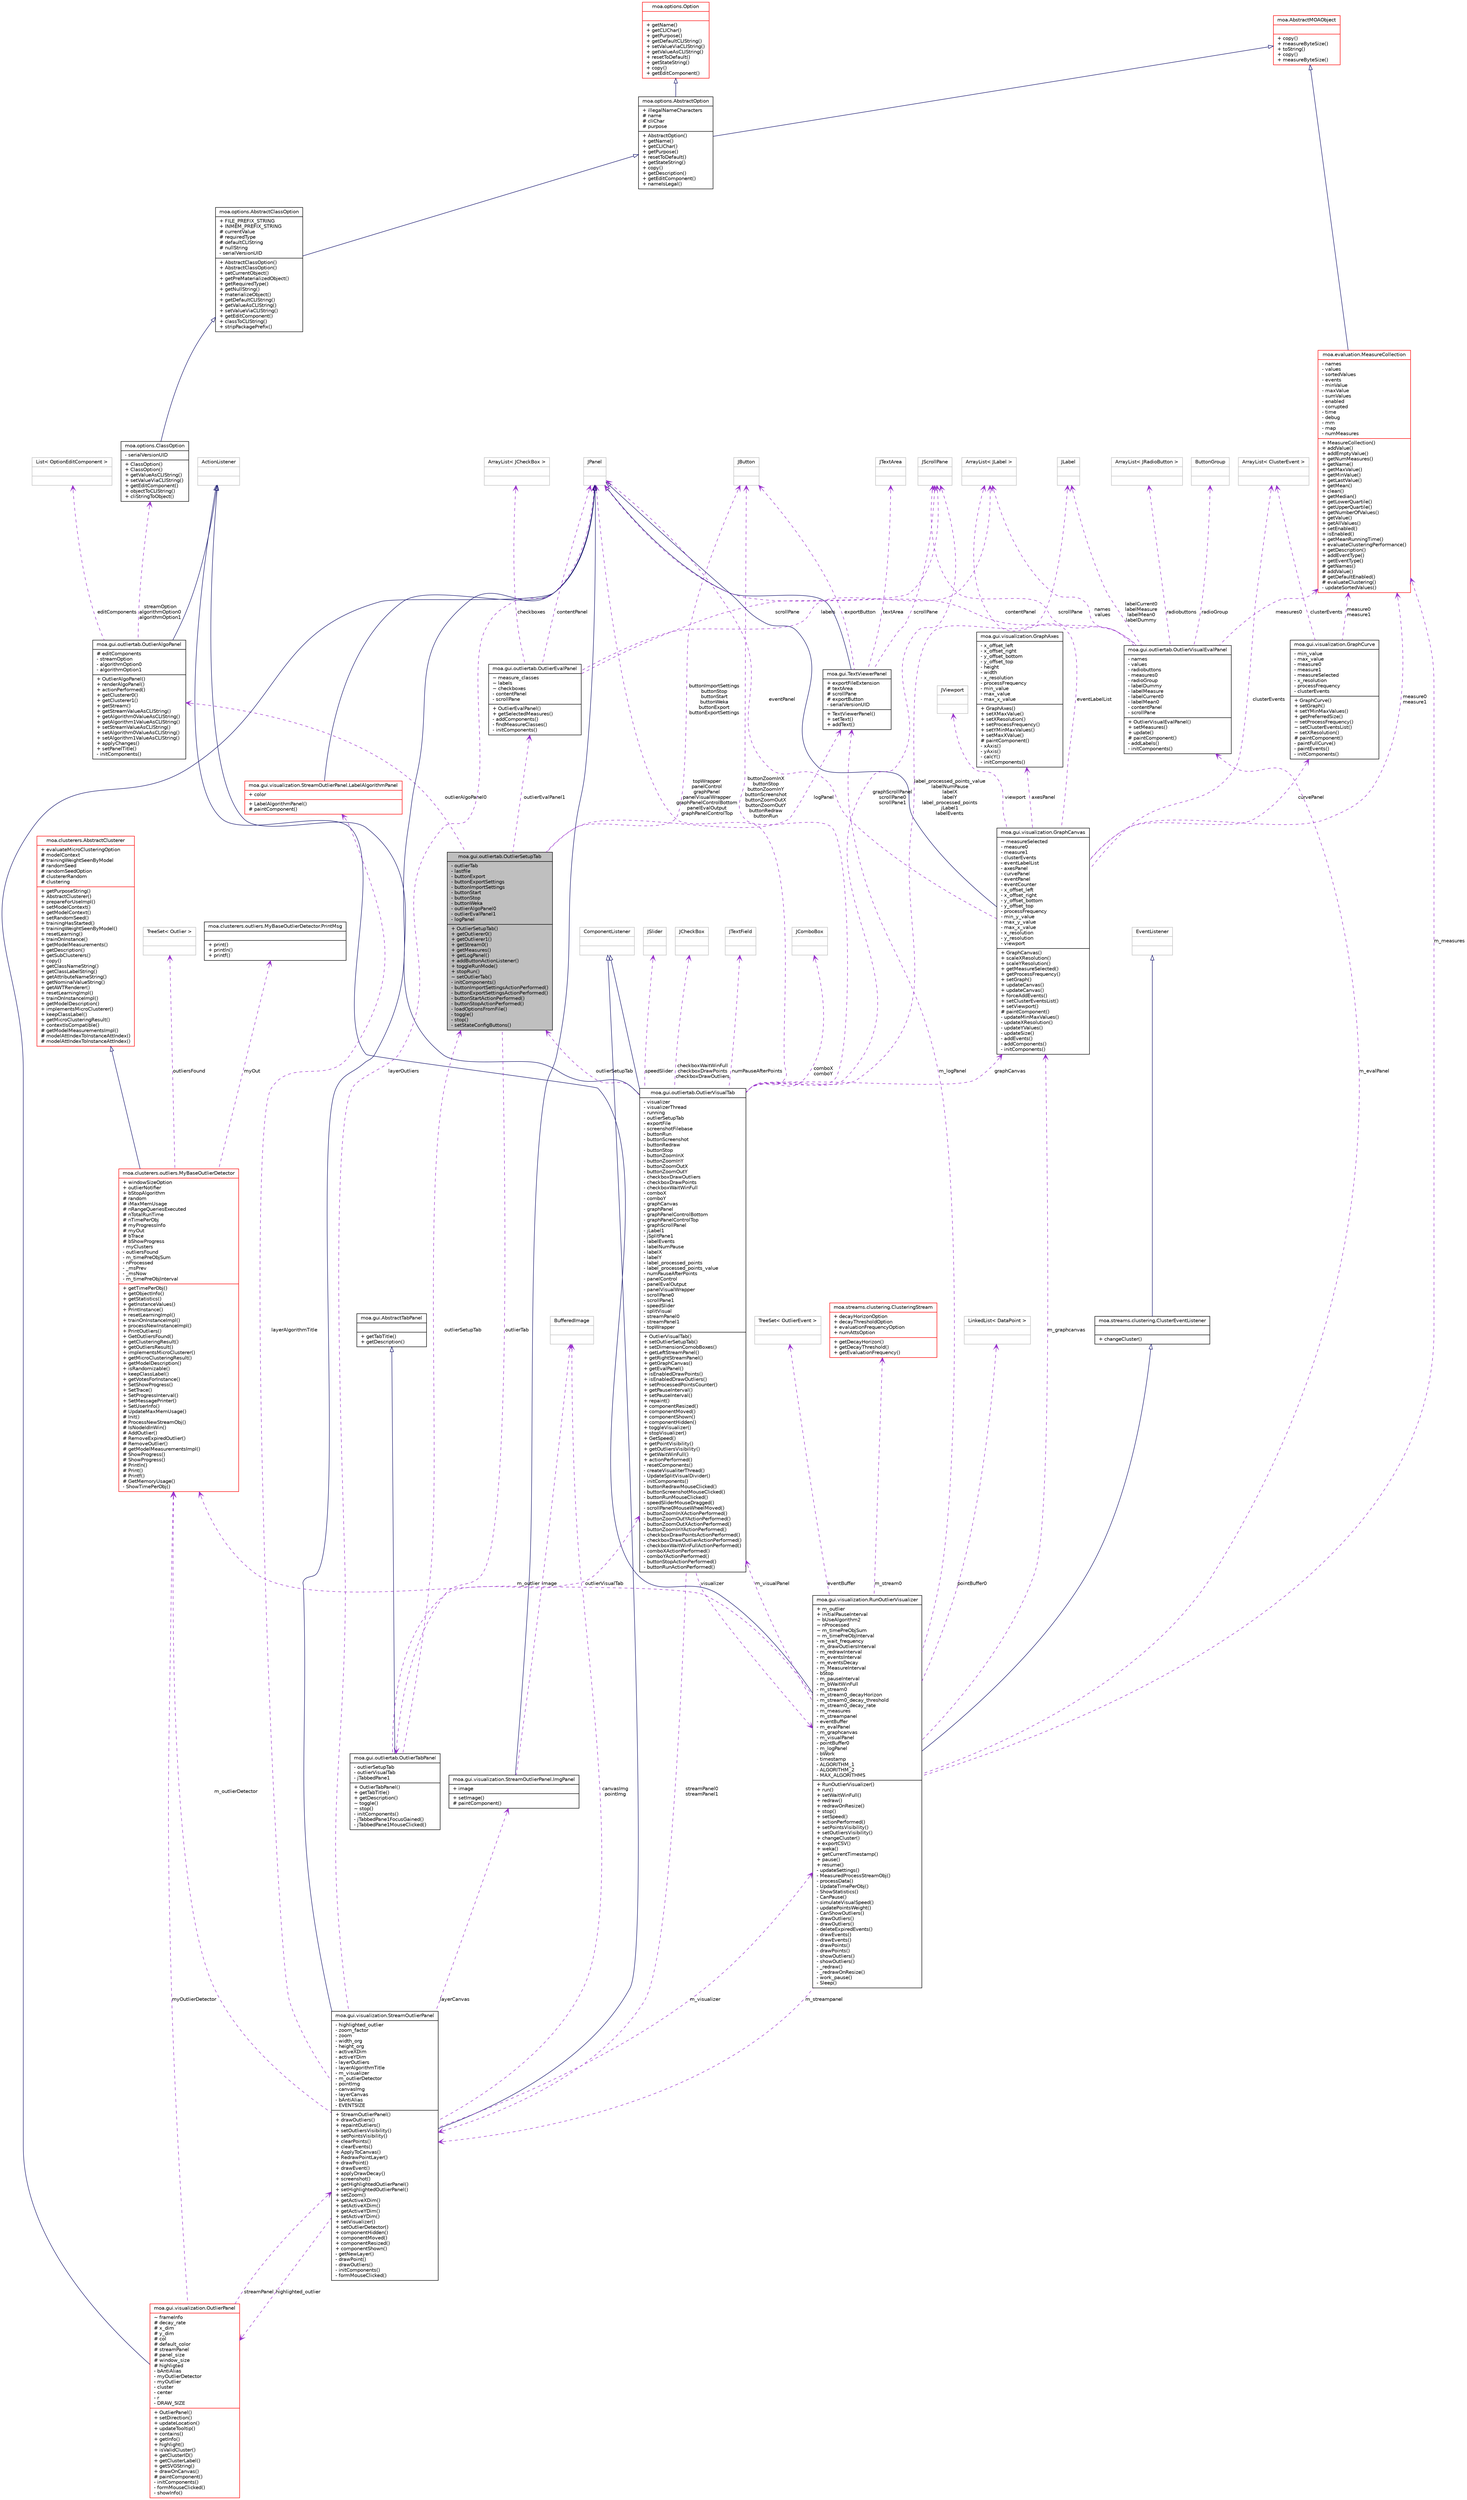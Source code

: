 digraph G
{
  edge [fontname="Helvetica",fontsize="10",labelfontname="Helvetica",labelfontsize="10"];
  node [fontname="Helvetica",fontsize="10",shape=record];
  Node1 [label="{moa.gui.outliertab.OutlierSetupTab\n|- outlierTab\l- lastfile\l- buttonExport\l- buttonExportSettings\l- buttonImportSettings\l- buttonStart\l- buttonStop\l- buttonWeka\l- outlierAlgoPanel0\l- outlierEvalPanel1\l- logPanel\l|+ OutlierSetupTab()\l+ getOutlierer0()\l+ getOutlierer1()\l+ getStream0()\l+ getMeasures()\l+ getLogPanel()\l+ addButtonActionListener()\l+ toggleRunMode()\l+ stopRun()\l~ setOutlierTab()\l- initComponents()\l- buttonImportSettingsActionPerformed()\l- buttonExportSettingsActionPerformed()\l- buttonStartActionPerformed()\l- buttonStopActionPerformed()\l- loadOptionsFromFile()\l- toggle()\l- stop()\l- setStateConfigButtons()\l}",height=0.2,width=0.4,color="black", fillcolor="grey75", style="filled" fontcolor="black"];
  Node2 -> Node1 [dir=back,color="darkorchid3",fontsize="10",style="dashed",label="outlierAlgoPanel0",arrowtail="open",fontname="Helvetica"];
  Node2 [label="{moa.gui.outliertab.OutlierAlgoPanel\n|# editComponents\l- streamOption\l- algorithmOption0\l- algorithmOption1\l|+ OutlierAlgoPanel()\l+ renderAlgoPanel()\l+ actionPerformed()\l+ getClusterer0()\l+ getClusterer1()\l+ getStream()\l+ getStreamValueAsCLIString()\l+ getAlgorithm0ValueAsCLIString()\l+ getAlgorithm1ValueAsCLIString()\l+ setStreamValueAsCLIString()\l+ setAlgorithm0ValueAsCLIString()\l+ setAlgorithm1ValueAsCLIString()\l+ applyChanges()\l+ setPanelTitle()\l- initComponents()\l}",height=0.2,width=0.4,color="black", fillcolor="white", style="filled",URL="$classmoa_1_1gui_1_1outliertab_1_1OutlierAlgoPanel.html"];
  Node3 -> Node2 [dir=back,color="midnightblue",fontsize="10",style="solid",arrowtail="empty",fontname="Helvetica"];
  Node3 [label="{ActionListener\n||}",height=0.2,width=0.4,color="grey75", fillcolor="white", style="filled"];
  Node4 -> Node2 [dir=back,color="darkorchid3",fontsize="10",style="dashed",label="streamOption\nalgorithmOption0\nalgorithmOption1",arrowtail="open",fontname="Helvetica"];
  Node4 [label="{moa.options.ClassOption\n|- serialVersionUID\l|+ ClassOption()\l+ ClassOption()\l+ getValueAsCLIString()\l+ setValueViaCLIString()\l+ getEditComponent()\l+ objectToCLIString()\l+ cliStringToObject()\l}",height=0.2,width=0.4,color="black", fillcolor="white", style="filled",URL="$classmoa_1_1options_1_1ClassOption.html",tooltip="Class option."];
  Node5 -> Node4 [dir=back,color="midnightblue",fontsize="10",style="solid",arrowtail="empty",fontname="Helvetica"];
  Node5 [label="{moa.options.AbstractClassOption\n|+ FILE_PREFIX_STRING\l+ INMEM_PREFIX_STRING\l# currentValue\l# requiredType\l# defaultCLIString\l# nullString\l- serialVersionUID\l|+ AbstractClassOption()\l+ AbstractClassOption()\l+ setCurrentObject()\l+ getPreMaterializedObject()\l+ getRequiredType()\l+ getNullString()\l+ materializeObject()\l+ getDefaultCLIString()\l+ getValueAsCLIString()\l+ setValueViaCLIString()\l+ getEditComponent()\l+ classToCLIString()\l+ stripPackagePrefix()\l}",height=0.2,width=0.4,color="black", fillcolor="white", style="filled",URL="$classmoa_1_1options_1_1AbstractClassOption.html",tooltip="Abstract class option."];
  Node6 -> Node5 [dir=back,color="midnightblue",fontsize="10",style="solid",arrowtail="empty",fontname="Helvetica"];
  Node6 [label="{moa.options.AbstractOption\n|+ illegalNameCharacters\l# name\l# cliChar\l# purpose\l|+ AbstractOption()\l+ getName()\l+ getCLIChar()\l+ getPurpose()\l+ resetToDefault()\l+ getStateString()\l+ copy()\l+ getDescription()\l+ getEditComponent()\l+ nameIsLegal()\l}",height=0.2,width=0.4,color="black", fillcolor="white", style="filled",URL="$classmoa_1_1options_1_1AbstractOption.html",tooltip="Abstract option."];
  Node7 -> Node6 [dir=back,color="midnightblue",fontsize="10",style="solid",arrowtail="empty",fontname="Helvetica"];
  Node7 [label="{moa.AbstractMOAObject\n||+ copy()\l+ measureByteSize()\l+ toString()\l+ copy()\l+ measureByteSize()\l}",height=0.2,width=0.4,color="red", fillcolor="white", style="filled",URL="$classmoa_1_1AbstractMOAObject.html",tooltip="Abstract MOA Object."];
  Node8 -> Node6 [dir=back,color="midnightblue",fontsize="10",style="solid",arrowtail="empty",fontname="Helvetica"];
  Node8 [label="{moa.options.Option\n||+ getName()\l+ getCLIChar()\l+ getPurpose()\l+ getDefaultCLIString()\l+ setValueViaCLIString()\l+ getValueAsCLIString()\l+ resetToDefault()\l+ getStateString()\l+ copy()\l+ getEditComponent()\l}",height=0.2,width=0.4,color="red", fillcolor="white", style="filled",URL="$interfacemoa_1_1options_1_1Option.html",tooltip="Interface representing an option or parameter."];
  Node9 -> Node2 [dir=back,color="darkorchid3",fontsize="10",style="dashed",label="editComponents",arrowtail="open",fontname="Helvetica"];
  Node9 [label="{List\< OptionEditComponent \>\n||}",height=0.2,width=0.4,color="grey75", fillcolor="white", style="filled"];
  Node10 -> Node1 [dir=back,color="darkorchid3",fontsize="10",style="dashed",label="buttonImportSettings\nbuttonStop\nbuttonStart\nbuttonWeka\nbuttonExport\nbuttonExportSettings",arrowtail="open",fontname="Helvetica"];
  Node10 [label="{JButton\n||}",height=0.2,width=0.4,color="grey75", fillcolor="white", style="filled"];
  Node11 -> Node1 [dir=back,color="darkorchid3",fontsize="10",style="dashed",label="logPanel",arrowtail="open",fontname="Helvetica"];
  Node11 [label="{moa.gui.TextViewerPanel\n|+ exportFileExtension\l# textArea\l# scrollPane\l# exportButton\l- serialVersionUID\l|+ TextViewerPanel()\l+ setText()\l+ addText()\l}",height=0.2,width=0.4,color="black", fillcolor="white", style="filled",URL="$classmoa_1_1gui_1_1TextViewerPanel.html",tooltip="This panel displays text."];
  Node12 -> Node11 [dir=back,color="midnightblue",fontsize="10",style="solid",arrowtail="empty",fontname="Helvetica"];
  Node12 [label="{JPanel\n||}",height=0.2,width=0.4,color="grey75", fillcolor="white", style="filled"];
  Node10 -> Node11 [dir=back,color="darkorchid3",fontsize="10",style="dashed",label="exportButton",arrowtail="open",fontname="Helvetica"];
  Node13 -> Node11 [dir=back,color="darkorchid3",fontsize="10",style="dashed",label="textArea",arrowtail="open",fontname="Helvetica"];
  Node13 [label="{JTextArea\n||}",height=0.2,width=0.4,color="grey75", fillcolor="white", style="filled"];
  Node14 -> Node11 [dir=back,color="darkorchid3",fontsize="10",style="dashed",label="scrollPane",arrowtail="open",fontname="Helvetica"];
  Node14 [label="{JScrollPane\n||}",height=0.2,width=0.4,color="grey75", fillcolor="white", style="filled"];
  Node15 -> Node1 [dir=back,color="darkorchid3",fontsize="10",style="dashed",label="outlierEvalPanel1",arrowtail="open",fontname="Helvetica"];
  Node15 [label="{moa.gui.outliertab.OutlierEvalPanel\n|~ measure_classes\l~ labels\l~ checkboxes\l- contentPanel\l- scrollPane\l|+ OutlierEvalPanel()\l+ getSelectedMeasures()\l- addComponents()\l- findMeasureClasses()\l- initComponents()\l}",height=0.2,width=0.4,color="black", fillcolor="white", style="filled",URL="$classmoa_1_1gui_1_1outliertab_1_1OutlierEvalPanel.html"];
  Node16 -> Node15 [dir=back,color="darkorchid3",fontsize="10",style="dashed",label="checkboxes",arrowtail="open",fontname="Helvetica"];
  Node16 [label="{ArrayList\< JCheckBox \>\n||}",height=0.2,width=0.4,color="grey75", fillcolor="white", style="filled"];
  Node17 -> Node15 [dir=back,color="darkorchid3",fontsize="10",style="dashed",label="labels",arrowtail="open",fontname="Helvetica"];
  Node17 [label="{ArrayList\< JLabel \>\n||}",height=0.2,width=0.4,color="grey75", fillcolor="white", style="filled"];
  Node12 -> Node15 [dir=back,color="darkorchid3",fontsize="10",style="dashed",label="contentPanel",arrowtail="open",fontname="Helvetica"];
  Node14 -> Node15 [dir=back,color="darkorchid3",fontsize="10",style="dashed",label="scrollPane",arrowtail="open",fontname="Helvetica"];
  Node18 -> Node1 [dir=back,color="darkorchid3",fontsize="10",style="dashed",label="outlierTab",arrowtail="open",fontname="Helvetica"];
  Node18 [label="{moa.gui.outliertab.OutlierTabPanel\n|- outlierSetupTab\l- outlierVisualTab\l- jTabbedPane1\l|+ OutlierTabPanel()\l+ getTabTitle()\l+ getDescription()\l~ toggle()\l~ stop()\l- initComponents()\l- jTabbedPane1FocusGained()\l- jTabbedPane1MouseClicked()\l}",height=0.2,width=0.4,color="black", fillcolor="white", style="filled",URL="$classmoa_1_1gui_1_1outliertab_1_1OutlierTabPanel.html"];
  Node19 -> Node18 [dir=back,color="midnightblue",fontsize="10",style="solid",arrowtail="empty",fontname="Helvetica"];
  Node19 [label="{moa.gui.AbstractTabPanel\n||+ getTabTitle()\l+ getDescription()\l}",height=0.2,width=0.4,color="black", fillcolor="white", style="filled",URL="$classmoa_1_1gui_1_1AbstractTabPanel.html",tooltip="Abstract Tab Panel."];
  Node20 -> Node18 [dir=back,color="darkorchid3",fontsize="10",style="dashed",label="outlierVisualTab",arrowtail="open",fontname="Helvetica"];
  Node20 [label="{moa.gui.outliertab.OutlierVisualTab\n|- visualizer\l- visualizerThread\l- running\l- outlierSetupTab\l- exportFile\l- screenshotFilebase\l- buttonRun\l- buttonScreenshot\l- buttonRedraw\l- buttonStop\l- buttonZoomInX\l- buttonZoomInY\l- buttonZoomOutX\l- buttonZoomOutY\l- checkboxDrawOutliers\l- checkboxDrawPoints\l- checkboxWaitWinFull\l- comboX\l- comboY\l- graphCanvas\l- graphPanel\l- graphPanelControlBottom\l- graphPanelControlTop\l- graphScrollPanel\l- jLabel1\l- jSplitPane1\l- labelEvents\l- labelNumPause\l- labelX\l- labelY\l- label_processed_points\l- label_processed_points_value\l- numPauseAfterPoints\l- panelControl\l- panelEvalOutput\l- panelVisualWrapper\l- scrollPane0\l- scrollPane1\l- speedSlider\l- splitVisual\l- streamPanel0\l- streamPanel1\l- topWrapper\l|+ OutlierVisualTab()\l+ setOutlierSetupTab()\l+ setDimensionComobBoxes()\l+ getLeftStreamPanel()\l+ getRightStreamPanel()\l+ getGraphCanvas()\l+ getEvalPanel()\l+ isEnabledDrawPoints()\l+ isEnabledDrawOutliers()\l+ setProcessedPointsCounter()\l+ getPauseInterval()\l+ setPauseInterval()\l+ repaint()\l+ componentResized()\l+ componentMoved()\l+ componentShown()\l+ componentHidden()\l+ toggleVisualizer()\l+ stopVisualizer()\l+ GetSpeed()\l+ getPointVisibility()\l+ getOutliersVisibility()\l+ getWaitWinFull()\l+ actionPerformed()\l- resetComponents()\l- createVisualiterThread()\l- UpdateSplitVisualDivider()\l- initComponents()\l- buttonRedrawMouseClicked()\l- buttonScreenshotMouseClicked()\l- buttonRunMouseClicked()\l- speedSliderMouseDragged()\l- scrollPane0MouseWheelMoved()\l- buttonZoomInXActionPerformed()\l- buttonZoomOutYActionPerformed()\l- buttonZoomOutXActionPerformed()\l- buttonZoomInYActionPerformed()\l- checkboxDrawPointsActionPerformed()\l- checkboxDrawOutlierActionPerformed()\l- checkboxWaitWinFullActionPerformed()\l- comboXActionPerformed()\l- comboYActionPerformed()\l- buttonStopActionPerformed()\l- buttonRunActionPerformed()\l}",height=0.2,width=0.4,color="black", fillcolor="white", style="filled",URL="$classmoa_1_1gui_1_1outliertab_1_1OutlierVisualTab.html"];
  Node3 -> Node20 [dir=back,color="midnightblue",fontsize="10",style="solid",arrowtail="empty",fontname="Helvetica"];
  Node21 -> Node20 [dir=back,color="midnightblue",fontsize="10",style="solid",arrowtail="empty",fontname="Helvetica"];
  Node21 [label="{ComponentListener\n||}",height=0.2,width=0.4,color="grey75", fillcolor="white", style="filled"];
  Node22 -> Node20 [dir=back,color="darkorchid3",fontsize="10",style="dashed",label="speedSlider",arrowtail="open",fontname="Helvetica"];
  Node22 [label="{JSlider\n||}",height=0.2,width=0.4,color="grey75", fillcolor="white", style="filled"];
  Node23 -> Node20 [dir=back,color="darkorchid3",fontsize="10",style="dashed",label="checkboxWaitWinFull\ncheckboxDrawPoints\ncheckboxDrawOutliers",arrowtail="open",fontname="Helvetica"];
  Node23 [label="{JCheckBox\n||}",height=0.2,width=0.4,color="grey75", fillcolor="white", style="filled"];
  Node10 -> Node20 [dir=back,color="darkorchid3",fontsize="10",style="dashed",label="buttonZoomInX\nbuttonStop\nbuttonZoomInY\nbuttonScreenshot\nbuttonZoomOutX\nbuttonZoomOutY\nbuttonRedraw\nbuttonRun",arrowtail="open",fontname="Helvetica"];
  Node24 -> Node20 [dir=back,color="darkorchid3",fontsize="10",style="dashed",label="numPauseAfterPoints",arrowtail="open",fontname="Helvetica"];
  Node24 [label="{JTextField\n||}",height=0.2,width=0.4,color="grey75", fillcolor="white", style="filled"];
  Node25 -> Node20 [dir=back,color="darkorchid3",fontsize="10",style="dashed",label="visualizer",arrowtail="open",fontname="Helvetica"];
  Node25 [label="{moa.gui.visualization.RunOutlierVisualizer\n|+ m_outlier\l+ initialPauseInterval\l~ bUseAlgorithm2\l~ nProcessed\l~ m_timePreObjSum\l~ m_timePreObjInterval\l- m_wait_frequency\l- m_drawOutliersInterval\l- m_redrawInterval\l- m_eventsInterval\l- m_eventsDecay\l- m_MeasureInterval\l- bStop\l- m_pauseInterval\l- m_bWaitWinFull\l- m_stream0\l- m_stream0_decayHorizon\l- m_stream0_decay_threshold\l- m_stream0_decay_rate\l- m_measures\l- m_streampanel\l- eventBuffer\l- m_evalPanel\l- m_graphcanvas\l- m_visualPanel\l- pointBuffer0\l- m_logPanel\l- bWork\l- timestamp\l- ALGORITHM_1\l- ALGORITHM_2\l- MAX_ALGORITHMS\l|+ RunOutlierVisualizer()\l+ run()\l+ setWaitWinFull()\l+ redraw()\l+ redrawOnResize()\l+ stop()\l+ setSpeed()\l+ actionPerformed()\l+ setPointsVisibility()\l+ setOutliersVisibility()\l+ changeCluster()\l+ exportCSV()\l+ weka()\l+ getCurrentTimestamp()\l+ pause()\l+ resume()\l- updateSettings()\l- MeasuredProcessStreamObj()\l- processData()\l- UpdateTimePerObj()\l- ShowStatistics()\l- CanPause()\l- simulateVisualSpeed()\l- updatePointsWeight()\l- CanShowOutliers()\l- drawOutliers()\l- drawOutliers()\l- deleteExpiredEvents()\l- drawEvents()\l- drawEvents()\l- drawPoints()\l- drawPoints()\l- showOutliers()\l- showOutliers()\l- _redraw()\l- _redrawOnResize()\l- work_pause()\l- Sleep()\l}",height=0.2,width=0.4,color="black", fillcolor="white", style="filled",URL="$classmoa_1_1gui_1_1visualization_1_1RunOutlierVisualizer.html"];
  Node3 -> Node25 [dir=back,color="midnightblue",fontsize="10",style="solid",arrowtail="empty",fontname="Helvetica"];
  Node26 -> Node25 [dir=back,color="midnightblue",fontsize="10",style="solid",arrowtail="empty",fontname="Helvetica"];
  Node26 [label="{moa.streams.clustering.ClusterEventListener\n||+ changeCluster()\l}",height=0.2,width=0.4,color="black", fillcolor="white", style="filled",URL="$interfacemoa_1_1streams_1_1clustering_1_1ClusterEventListener.html"];
  Node27 -> Node26 [dir=back,color="midnightblue",fontsize="10",style="solid",arrowtail="empty",fontname="Helvetica"];
  Node27 [label="{EventListener\n||}",height=0.2,width=0.4,color="grey75", fillcolor="white", style="filled"];
  Node20 -> Node25 [dir=back,color="darkorchid3",fontsize="10",style="dashed",label="m_visualPanel",arrowtail="open",fontname="Helvetica"];
  Node28 -> Node25 [dir=back,color="darkorchid3",fontsize="10",style="dashed",label="m_evalPanel",arrowtail="open",fontname="Helvetica"];
  Node28 [label="{moa.gui.outliertab.OutlierVisualEvalPanel\n|- names\l- values\l- radiobuttons\l- measures0\l- radioGroup\l- labelDummy\l- labelMeasure\l- labelCurrent0\l- labelMean0\l- contentPanel\l- scrollPane\l|+ OutlierVisualEvalPanel()\l+ setMeasures()\l+ update()\l# paintComponent()\l- addLabels()\l- initComponents()\l}",height=0.2,width=0.4,color="black", fillcolor="white", style="filled",URL="$classmoa_1_1gui_1_1outliertab_1_1OutlierVisualEvalPanel.html"];
  Node29 -> Node28 [dir=back,color="darkorchid3",fontsize="10",style="dashed",label="radiobuttons",arrowtail="open",fontname="Helvetica"];
  Node29 [label="{ArrayList\< JRadioButton \>\n||}",height=0.2,width=0.4,color="grey75", fillcolor="white", style="filled"];
  Node30 -> Node28 [dir=back,color="darkorchid3",fontsize="10",style="dashed",label="radioGroup",arrowtail="open",fontname="Helvetica"];
  Node30 [label="{ButtonGroup\n||}",height=0.2,width=0.4,color="grey75", fillcolor="white", style="filled"];
  Node17 -> Node28 [dir=back,color="darkorchid3",fontsize="10",style="dashed",label="names\nvalues",arrowtail="open",fontname="Helvetica"];
  Node31 -> Node28 [dir=back,color="darkorchid3",fontsize="10",style="dashed",label="measures0",arrowtail="open",fontname="Helvetica"];
  Node31 [label="{moa.evaluation.MeasureCollection\n|- names\l- values\l- sortedValues\l- events\l- minValue\l- maxValue\l- sumValues\l- enabled\l- corrupted\l- time\l- debug\l- mm\l- map\l- numMeasures\l|+ MeasureCollection()\l+ addValue()\l+ addEmptyValue()\l+ getNumMeasures()\l+ getName()\l+ getMaxValue()\l+ getMinValue()\l+ getLastValue()\l+ getMean()\l+ clean()\l+ getMedian()\l+ getLowerQuartile()\l+ getUpperQuartile()\l+ getNumberOfValues()\l+ getValue()\l+ getAllValues()\l+ setEnabled()\l+ isEnabled()\l+ getMeanRunningTime()\l+ evaluateClusteringPerformance()\l+ getDescription()\l+ addEventType()\l+ getEventType()\l# getNames()\l# addValue()\l# getDefaultEnabled()\l# evaluateClustering()\l- updateSortedValues()\l}",height=0.2,width=0.4,color="red", fillcolor="white", style="filled",URL="$classmoa_1_1evaluation_1_1MeasureCollection.html"];
  Node7 -> Node31 [dir=back,color="midnightblue",fontsize="10",style="solid",arrowtail="empty",fontname="Helvetica"];
  Node32 -> Node28 [dir=back,color="darkorchid3",fontsize="10",style="dashed",label="labelCurrent0\nlabelMeasure\nlabelMean0\nlabelDummy",arrowtail="open",fontname="Helvetica"];
  Node32 [label="{JLabel\n||}",height=0.2,width=0.4,color="grey75", fillcolor="white", style="filled"];
  Node12 -> Node28 [dir=back,color="darkorchid3",fontsize="10",style="dashed",label="contentPanel",arrowtail="open",fontname="Helvetica"];
  Node14 -> Node28 [dir=back,color="darkorchid3",fontsize="10",style="dashed",label="scrollPane",arrowtail="open",fontname="Helvetica"];
  Node33 -> Node25 [dir=back,color="darkorchid3",fontsize="10",style="dashed",label="m_outlier",arrowtail="open",fontname="Helvetica"];
  Node33 [label="{moa.clusterers.outliers.MyBaseOutlierDetector\n|+ windowSizeOption\l+ outlierNotifier\l+ bStopAlgorithm\l# random\l# iMaxMemUsage\l# nRangeQueriesExecuted\l# nTotalRunTime\l# nTimePerObj\l# myProgressInfo\l# myOut\l# bTrace\l# bShowProgress\l- myClusters\l- outliersFound\l- m_timePreObjSum\l- nProcessed\l- _msPrev\l- _msNow\l- m_timePreObjInterval\l|+ getTimePerObj()\l+ getObjectInfo()\l+ getStatistics()\l+ getInstanceValues()\l+ PrintInstance()\l+ resetLearningImpl()\l+ trainOnInstanceImpl()\l+ processNewInstanceImpl()\l+ PrintOutliers()\l+ GetOutliersFound()\l+ getClusteringResult()\l+ getOutliersResult()\l+ implementsMicroClusterer()\l+ getMicroClusteringResult()\l+ getModelDescription()\l+ isRandomizable()\l+ keepClassLabel()\l+ getVotesForInstance()\l+ SetShowProgress()\l+ SetTrace()\l+ SetProgressInterval()\l+ SetMessagePrinter()\l+ SetUserInfo()\l# UpdateMaxMemUsage()\l# Init()\l# ProcessNewStreamObj()\l# IsNodeIdInWin()\l# AddOutlier()\l# RemoveExpiredOutlier()\l# RemoveOutlier()\l# getModelMeasurementsImpl()\l# ShowProgress()\l# ShowProgress()\l# Println()\l# Print()\l# Printf()\l# GetMemoryUsage()\l- ShowTimePerObj()\l}",height=0.2,width=0.4,color="red", fillcolor="white", style="filled",URL="$classmoa_1_1clusterers_1_1outliers_1_1MyBaseOutlierDetector.html"];
  Node34 -> Node33 [dir=back,color="midnightblue",fontsize="10",style="solid",arrowtail="empty",fontname="Helvetica"];
  Node34 [label="{moa.clusterers.AbstractClusterer\n|+ evaluateMicroClusteringOption\l# modelContext\l# trainingWeightSeenByModel\l# randomSeed\l# randomSeedOption\l# clustererRandom\l# clustering\l|+ getPurposeString()\l+ AbstractClusterer()\l+ prepareForUseImpl()\l+ setModelContext()\l+ getModelContext()\l+ setRandomSeed()\l+ trainingHasStarted()\l+ trainingWeightSeenByModel()\l+ resetLearning()\l+ trainOnInstance()\l+ getModelMeasurements()\l+ getDescription()\l+ getSubClusterers()\l+ copy()\l+ getClassNameString()\l+ getClassLabelString()\l+ getAttributeNameString()\l+ getNominalValueString()\l+ getAWTRenderer()\l+ resetLearningImpl()\l+ trainOnInstanceImpl()\l+ getModelDescription()\l+ implementsMicroClusterer()\l+ keepClassLabel()\l+ getMicroClusteringResult()\l+ contextIsCompatible()\l# getModelMeasurementsImpl()\l# modelAttIndexToInstanceAttIndex()\l# modelAttIndexToInstanceAttIndex()\l}",height=0.2,width=0.4,color="red", fillcolor="white", style="filled",URL="$classmoa_1_1clusterers_1_1AbstractClusterer.html"];
  Node35 -> Node33 [dir=back,color="darkorchid3",fontsize="10",style="dashed",label="outliersFound",arrowtail="open",fontname="Helvetica"];
  Node35 [label="{TreeSet\< Outlier \>\n||}",height=0.2,width=0.4,color="grey75", fillcolor="white", style="filled"];
  Node36 -> Node33 [dir=back,color="darkorchid3",fontsize="10",style="dashed",label="myOut",arrowtail="open",fontname="Helvetica"];
  Node36 [label="{moa.clusterers.outliers.MyBaseOutlierDetector.PrintMsg\n||+ print()\l+ println()\l+ printf()\l}",height=0.2,width=0.4,color="black", fillcolor="white", style="filled",URL="$interfacemoa_1_1clusterers_1_1outliers_1_1MyBaseOutlierDetector_1_1PrintMsg.html"];
  Node11 -> Node25 [dir=back,color="darkorchid3",fontsize="10",style="dashed",label="m_logPanel",arrowtail="open",fontname="Helvetica"];
  Node37 -> Node25 [dir=back,color="darkorchid3",fontsize="10",style="dashed",label="eventBuffer",arrowtail="open",fontname="Helvetica"];
  Node37 [label="{TreeSet\< OutlierEvent \>\n||}",height=0.2,width=0.4,color="grey75", fillcolor="white", style="filled"];
  Node31 -> Node25 [dir=back,color="darkorchid3",fontsize="10",style="dashed",label="m_measures",arrowtail="open",fontname="Helvetica"];
  Node38 -> Node25 [dir=back,color="darkorchid3",fontsize="10",style="dashed",label="m_stream0",arrowtail="open",fontname="Helvetica"];
  Node38 [label="{moa.streams.clustering.ClusteringStream\n|+ decayHorizonOption\l+ decayThresholdOption\l+ evaluationFrequencyOption\l+ numAttsOption\l|+ getDecayHorizon()\l+ getDecayThreshold()\l+ getEvaluationFrequency()\l}",height=0.2,width=0.4,color="red", fillcolor="white", style="filled",URL="$classmoa_1_1streams_1_1clustering_1_1ClusteringStream.html"];
  Node39 -> Node25 [dir=back,color="darkorchid3",fontsize="10",style="dashed",label="m_graphcanvas",arrowtail="open",fontname="Helvetica"];
  Node39 [label="{moa.gui.visualization.GraphCanvas\n|~ measureSelected\l- measure0\l- measure1\l- clusterEvents\l- eventLabelList\l- axesPanel\l- curvePanel\l- eventPanel\l- eventCounter\l- x_offset_left\l- x_offset_right\l- y_offset_bottom\l- y_offset_top\l- processFrequency\l- min_y_value\l- max_y_value\l- max_x_value\l- x_resolution\l- y_resolution\l- viewport\l|+ GraphCanvas()\l+ scaleXResolution()\l+ scaleYResolution()\l+ getMeasureSelected()\l+ getProcessFrequency()\l+ setGraph()\l+ updateCanvas()\l+ updateCanvas()\l+ forceAddEvents()\l+ setClusterEventsList()\l+ setViewport()\l# paintComponent()\l- updateMinMaxValues()\l- updateXResolution()\l- updateYValues()\l- updateSize()\l- addEvents()\l- addComponents()\l- initComponents()\l}",height=0.2,width=0.4,color="black", fillcolor="white", style="filled",URL="$classmoa_1_1gui_1_1visualization_1_1GraphCanvas.html"];
  Node12 -> Node39 [dir=back,color="midnightblue",fontsize="10",style="solid",arrowtail="empty",fontname="Helvetica"];
  Node40 -> Node39 [dir=back,color="darkorchid3",fontsize="10",style="dashed",label="curvePanel",arrowtail="open",fontname="Helvetica"];
  Node40 [label="{moa.gui.visualization.GraphCurve\n|- min_value\l- max_value\l- measure0\l- measure1\l- measureSelected\l- x_resolution\l- processFrequency\l- clusterEvents\l|+ GraphCurve()\l+ setGraph()\l+ setYMinMaxValues()\l+ getPreferredSize()\l~ setProcessFrequency()\l~ setClusterEventsList()\l~ setXResolution()\l# paintComponent()\l- paintFullCurve()\l- paintEvents()\l- initComponents()\l}",height=0.2,width=0.4,color="black", fillcolor="white", style="filled",URL="$classmoa_1_1gui_1_1visualization_1_1GraphCurve.html"];
  Node31 -> Node40 [dir=back,color="darkorchid3",fontsize="10",style="dashed",label="measure0\nmeasure1",arrowtail="open",fontname="Helvetica"];
  Node41 -> Node40 [dir=back,color="darkorchid3",fontsize="10",style="dashed",label="clusterEvents",arrowtail="open",fontname="Helvetica"];
  Node41 [label="{ArrayList\< ClusterEvent \>\n||}",height=0.2,width=0.4,color="grey75", fillcolor="white", style="filled"];
  Node17 -> Node39 [dir=back,color="darkorchid3",fontsize="10",style="dashed",label="eventLabelList",arrowtail="open",fontname="Helvetica"];
  Node42 -> Node39 [dir=back,color="darkorchid3",fontsize="10",style="dashed",label="viewport",arrowtail="open",fontname="Helvetica"];
  Node42 [label="{JViewport\n||}",height=0.2,width=0.4,color="grey75", fillcolor="white", style="filled"];
  Node31 -> Node39 [dir=back,color="darkorchid3",fontsize="10",style="dashed",label="measure0\nmeasure1",arrowtail="open",fontname="Helvetica"];
  Node12 -> Node39 [dir=back,color="darkorchid3",fontsize="10",style="dashed",label="eventPanel",arrowtail="open",fontname="Helvetica"];
  Node43 -> Node39 [dir=back,color="darkorchid3",fontsize="10",style="dashed",label="axesPanel",arrowtail="open",fontname="Helvetica"];
  Node43 [label="{moa.gui.visualization.GraphAxes\n|- x_offset_left\l- x_offset_right\l- y_offset_bottom\l- y_offset_top\l- height\l- width\l- x_resolution\l- processFrequency\l- min_value\l- max_value\l- max_x_value\l|+ GraphAxes()\l+ setXMaxValue()\l+ setXResolution()\l+ setProcessFrequency()\l+ setYMinMaxValues()\l+ setMaxXValue()\l# paintComponent()\l- xAxis()\l- yAxis()\l- calcY()\l- initComponents()\l}",height=0.2,width=0.4,color="black", fillcolor="white", style="filled",URL="$classmoa_1_1gui_1_1visualization_1_1GraphAxes.html"];
  Node41 -> Node39 [dir=back,color="darkorchid3",fontsize="10",style="dashed",label="clusterEvents",arrowtail="open",fontname="Helvetica"];
  Node44 -> Node25 [dir=back,color="darkorchid3",fontsize="10",style="dashed",label="m_streampanel",arrowtail="open",fontname="Helvetica"];
  Node44 [label="{moa.gui.visualization.StreamOutlierPanel\n|- highlighted_outlier\l- zoom_factor\l- zoom\l- width_org\l- height_org\l- activeXDim\l- activeYDim\l- layerOutliers\l- layerAlgorithmTitle\l- m_visualizer\l- m_outlierDetector\l- pointImg\l- canvasImg\l- layerCanvas\l- bAntiAlias\l- EVENTSIZE\l|+ StreamOutlierPanel()\l+ drawOutliers()\l+ repaintOutliers()\l+ setOutliersVisibility()\l+ setPointsVisibility()\l+ clearPoints()\l+ clearEvents()\l+ ApplyToCanvas()\l+ RedrawPointLayer()\l+ drawPoint()\l+ drawEvent()\l+ applyDrawDecay()\l+ screenshot()\l+ getHighlightedOutlierPanel()\l+ setHighlightedOutlierPanel()\l+ setZoom()\l+ getActiveXDim()\l+ setActiveXDim()\l+ getActiveYDim()\l+ setActiveYDim()\l+ setVisualizer()\l+ setOutlierDetector()\l+ componentHidden()\l+ componentMoved()\l+ componentResized()\l+ componentShown()\l- getNewLayer()\l- drawPoint()\l- drawOutliers()\l- initComponents()\l- formMouseClicked()\l}",height=0.2,width=0.4,color="black", fillcolor="white", style="filled",URL="$classmoa_1_1gui_1_1visualization_1_1StreamOutlierPanel.html"];
  Node12 -> Node44 [dir=back,color="midnightblue",fontsize="10",style="solid",arrowtail="empty",fontname="Helvetica"];
  Node21 -> Node44 [dir=back,color="midnightblue",fontsize="10",style="solid",arrowtail="empty",fontname="Helvetica"];
  Node25 -> Node44 [dir=back,color="darkorchid3",fontsize="10",style="dashed",label="m_visualizer",arrowtail="open",fontname="Helvetica"];
  Node45 -> Node44 [dir=back,color="darkorchid3",fontsize="10",style="dashed",label="layerCanvas",arrowtail="open",fontname="Helvetica"];
  Node45 [label="{moa.gui.visualization.StreamOutlierPanel.ImgPanel\n|+ image\l|+ setImage()\l# paintComponent()\l}",height=0.2,width=0.4,color="black", fillcolor="white", style="filled",URL="$classmoa_1_1gui_1_1visualization_1_1StreamOutlierPanel_1_1ImgPanel.html"];
  Node12 -> Node45 [dir=back,color="midnightblue",fontsize="10",style="solid",arrowtail="empty",fontname="Helvetica"];
  Node46 -> Node45 [dir=back,color="darkorchid3",fontsize="10",style="dashed",label="image",arrowtail="open",fontname="Helvetica"];
  Node46 [label="{BufferedImage\n||}",height=0.2,width=0.4,color="grey75", fillcolor="white", style="filled"];
  Node33 -> Node44 [dir=back,color="darkorchid3",fontsize="10",style="dashed",label="m_outlierDetector",arrowtail="open",fontname="Helvetica"];
  Node47 -> Node44 [dir=back,color="darkorchid3",fontsize="10",style="dashed",label="highlighted_outlier",arrowtail="open",fontname="Helvetica"];
  Node47 [label="{moa.gui.visualization.OutlierPanel\n|~ frameInfo\l# decay_rate\l# x_dim\l# y_dim\l# col\l# default_color\l# streamPanel\l# panel_size\l# window_size\l# highligted\l- bAntiAlias\l- myOutlierDetector\l- myOutlier\l- cluster\l- center\l- r\l- DRAW_SIZE\l|+ OutlierPanel()\l+ setDirection()\l+ updateLocation()\l+ updateTooltip()\l+ contains()\l+ getInfo()\l+ highlight()\l+ isValidCluster()\l+ getClusterID()\l+ getClusterLabel()\l+ getSVGString()\l+ drawOnCanvas()\l# paintComponent()\l- initComponents()\l- formMouseClicked()\l- showInfo()\l}",height=0.2,width=0.4,color="red", fillcolor="white", style="filled",URL="$classmoa_1_1gui_1_1visualization_1_1OutlierPanel.html"];
  Node12 -> Node47 [dir=back,color="midnightblue",fontsize="10",style="solid",arrowtail="empty",fontname="Helvetica"];
  Node33 -> Node47 [dir=back,color="darkorchid3",fontsize="10",style="dashed",label="myOutlierDetector",arrowtail="open",fontname="Helvetica"];
  Node44 -> Node47 [dir=back,color="darkorchid3",fontsize="10",style="dashed",label="streamPanel",arrowtail="open",fontname="Helvetica"];
  Node46 -> Node44 [dir=back,color="darkorchid3",fontsize="10",style="dashed",label="canvasImg\npointImg",arrowtail="open",fontname="Helvetica"];
  Node12 -> Node44 [dir=back,color="darkorchid3",fontsize="10",style="dashed",label="layerOutliers",arrowtail="open",fontname="Helvetica"];
  Node48 -> Node44 [dir=back,color="darkorchid3",fontsize="10",style="dashed",label="layerAlgorithmTitle",arrowtail="open",fontname="Helvetica"];
  Node48 [label="{moa.gui.visualization.StreamOutlierPanel.LabelAlgorithmPanel\n|+ color\l|+ LabelAlgorithmPanel()\l# paintComponent()\l}",height=0.2,width=0.4,color="red", fillcolor="white", style="filled",URL="$classmoa_1_1gui_1_1visualization_1_1StreamOutlierPanel_1_1LabelAlgorithmPanel.html"];
  Node12 -> Node48 [dir=back,color="midnightblue",fontsize="10",style="solid",arrowtail="empty",fontname="Helvetica"];
  Node49 -> Node25 [dir=back,color="darkorchid3",fontsize="10",style="dashed",label="pointBuffer0",arrowtail="open",fontname="Helvetica"];
  Node49 [label="{LinkedList\< DataPoint \>\n||}",height=0.2,width=0.4,color="grey75", fillcolor="white", style="filled"];
  Node1 -> Node20 [dir=back,color="darkorchid3",fontsize="10",style="dashed",label="outlierSetupTab",arrowtail="open",fontname="Helvetica"];
  Node50 -> Node20 [dir=back,color="darkorchid3",fontsize="10",style="dashed",label="comboX\ncomboY",arrowtail="open",fontname="Helvetica"];
  Node50 [label="{JComboBox\n||}",height=0.2,width=0.4,color="grey75", fillcolor="white", style="filled"];
  Node32 -> Node20 [dir=back,color="darkorchid3",fontsize="10",style="dashed",label="label_processed_points_value\nlabelNumPause\nlabelX\nlabelY\nlabel_processed_points\njLabel1\nlabelEvents",arrowtail="open",fontname="Helvetica"];
  Node39 -> Node20 [dir=back,color="darkorchid3",fontsize="10",style="dashed",label="graphCanvas",arrowtail="open",fontname="Helvetica"];
  Node44 -> Node20 [dir=back,color="darkorchid3",fontsize="10",style="dashed",label="streamPanel0\nstreamPanel1",arrowtail="open",fontname="Helvetica"];
  Node12 -> Node20 [dir=back,color="darkorchid3",fontsize="10",style="dashed",label="topWrapper\npanelControl\ngraphPanel\npanelVisualWrapper\ngraphPanelControlBottom\npanelEvalOutput\ngraphPanelControlTop",arrowtail="open",fontname="Helvetica"];
  Node14 -> Node20 [dir=back,color="darkorchid3",fontsize="10",style="dashed",label="graphScrollPanel\nscrollPane0\nscrollPane1",arrowtail="open",fontname="Helvetica"];
  Node1 -> Node18 [dir=back,color="darkorchid3",fontsize="10",style="dashed",label="outlierSetupTab",arrowtail="open",fontname="Helvetica"];
}
